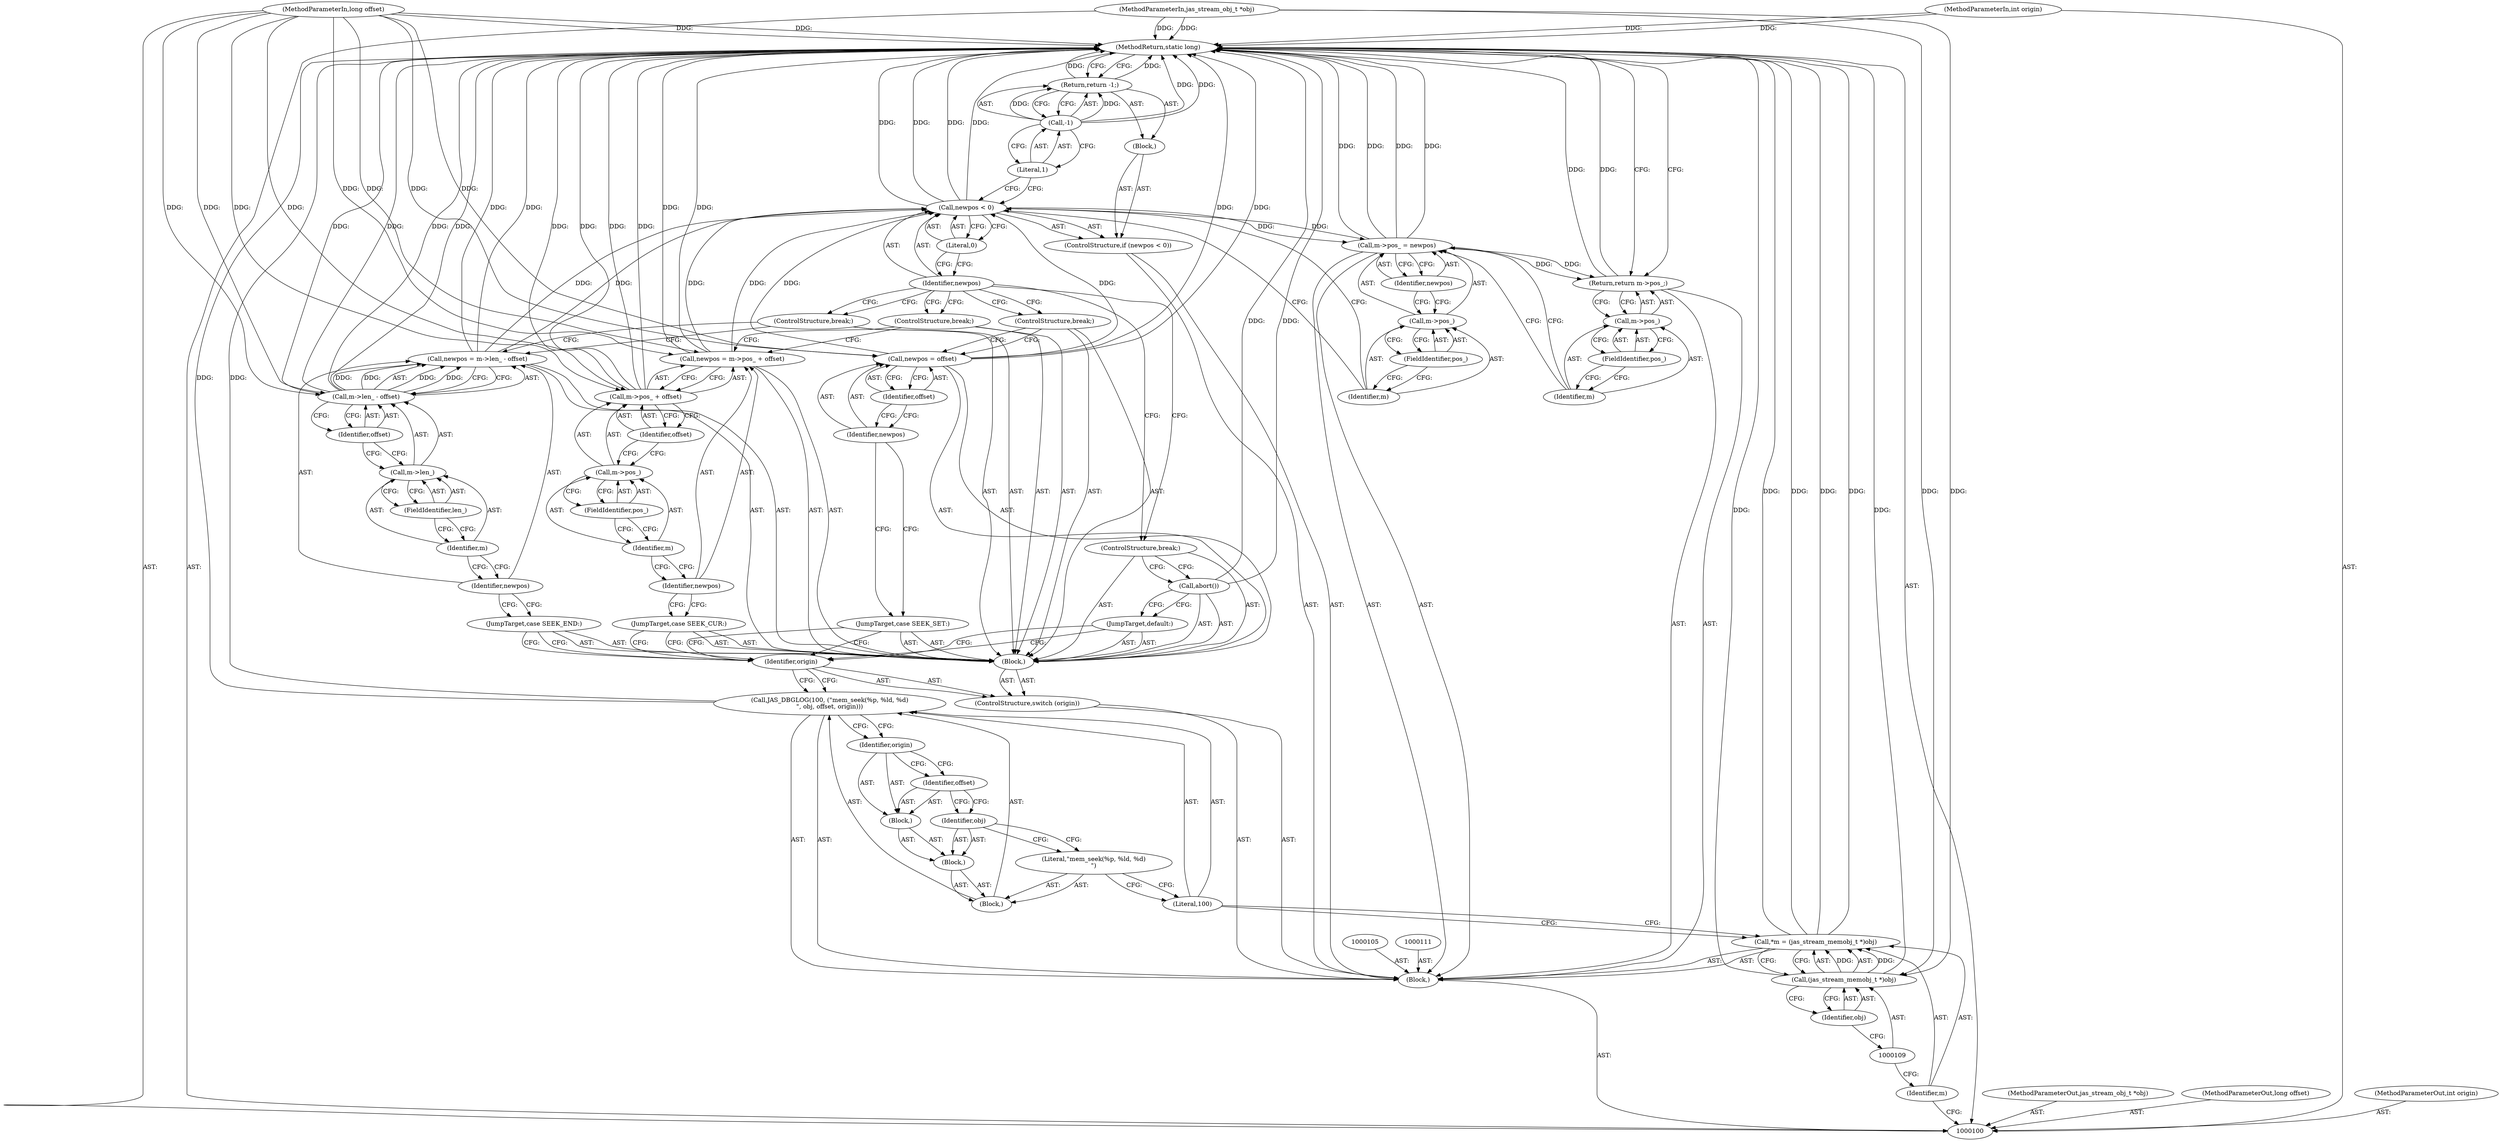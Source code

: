 digraph "0_jasper_634ce8e8a5accc0fa05dd2c20d42b4749d4b2735_6" {
"1000167" [label="(MethodReturn,static long)"];
"1000101" [label="(MethodParameterIn,jas_stream_obj_t *obj)"];
"1000220" [label="(MethodParameterOut,jas_stream_obj_t *obj)"];
"1000102" [label="(MethodParameterIn,long offset)"];
"1000221" [label="(MethodParameterOut,long offset)"];
"1000103" [label="(MethodParameterIn,int origin)"];
"1000222" [label="(MethodParameterOut,int origin)"];
"1000128" [label="(ControlStructure,break;)"];
"1000129" [label="(JumpTarget,case SEEK_END:)"];
"1000132" [label="(Call,m->len_ - offset)"];
"1000133" [label="(Call,m->len_)"];
"1000134" [label="(Identifier,m)"];
"1000135" [label="(FieldIdentifier,len_)"];
"1000130" [label="(Call,newpos = m->len_ - offset)"];
"1000131" [label="(Identifier,newpos)"];
"1000136" [label="(Identifier,offset)"];
"1000137" [label="(ControlStructure,break;)"];
"1000138" [label="(JumpTarget,case SEEK_CUR:)"];
"1000141" [label="(Call,m->pos_ + offset)"];
"1000142" [label="(Call,m->pos_)"];
"1000143" [label="(Identifier,m)"];
"1000144" [label="(FieldIdentifier,pos_)"];
"1000139" [label="(Call,newpos = m->pos_ + offset)"];
"1000140" [label="(Identifier,newpos)"];
"1000145" [label="(Identifier,offset)"];
"1000146" [label="(ControlStructure,break;)"];
"1000147" [label="(JumpTarget,default:)"];
"1000148" [label="(Call,abort())"];
"1000149" [label="(ControlStructure,break;)"];
"1000104" [label="(Block,)"];
"1000150" [label="(ControlStructure,if (newpos < 0))"];
"1000153" [label="(Literal,0)"];
"1000154" [label="(Block,)"];
"1000151" [label="(Call,newpos < 0)"];
"1000152" [label="(Identifier,newpos)"];
"1000157" [label="(Literal,1)"];
"1000155" [label="(Return,return -1;)"];
"1000156" [label="(Call,-1)"];
"1000158" [label="(Call,m->pos_ = newpos)"];
"1000159" [label="(Call,m->pos_)"];
"1000160" [label="(Identifier,m)"];
"1000162" [label="(Identifier,newpos)"];
"1000161" [label="(FieldIdentifier,pos_)"];
"1000163" [label="(Return,return m->pos_;)"];
"1000166" [label="(FieldIdentifier,pos_)"];
"1000164" [label="(Call,m->pos_)"];
"1000165" [label="(Identifier,m)"];
"1000106" [label="(Call,*m = (jas_stream_memobj_t *)obj)"];
"1000107" [label="(Identifier,m)"];
"1000108" [label="(Call,(jas_stream_memobj_t *)obj)"];
"1000110" [label="(Identifier,obj)"];
"1000113" [label="(Literal,100)"];
"1000114" [label="(Block,)"];
"1000115" [label="(Literal,\"mem_seek(%p, %ld, %d)\n\")"];
"1000112" [label="(Call,JAS_DBGLOG(100, (\"mem_seek(%p, %ld, %d)\n\", obj, offset, origin)))"];
"1000116" [label="(Block,)"];
"1000117" [label="(Identifier,obj)"];
"1000118" [label="(Block,)"];
"1000119" [label="(Identifier,offset)"];
"1000120" [label="(Identifier,origin)"];
"1000122" [label="(Identifier,origin)"];
"1000123" [label="(Block,)"];
"1000121" [label="(ControlStructure,switch (origin))"];
"1000124" [label="(JumpTarget,case SEEK_SET:)"];
"1000127" [label="(Identifier,offset)"];
"1000125" [label="(Call,newpos = offset)"];
"1000126" [label="(Identifier,newpos)"];
"1000167" -> "1000100"  [label="AST: "];
"1000167" -> "1000155"  [label="CFG: "];
"1000167" -> "1000163"  [label="CFG: "];
"1000155" -> "1000167"  [label="DDG: "];
"1000163" -> "1000167"  [label="DDG: "];
"1000158" -> "1000167"  [label="DDG: "];
"1000158" -> "1000167"  [label="DDG: "];
"1000141" -> "1000167"  [label="DDG: "];
"1000141" -> "1000167"  [label="DDG: "];
"1000106" -> "1000167"  [label="DDG: "];
"1000106" -> "1000167"  [label="DDG: "];
"1000151" -> "1000167"  [label="DDG: "];
"1000151" -> "1000167"  [label="DDG: "];
"1000148" -> "1000167"  [label="DDG: "];
"1000125" -> "1000167"  [label="DDG: "];
"1000156" -> "1000167"  [label="DDG: "];
"1000130" -> "1000167"  [label="DDG: "];
"1000139" -> "1000167"  [label="DDG: "];
"1000103" -> "1000167"  [label="DDG: "];
"1000132" -> "1000167"  [label="DDG: "];
"1000132" -> "1000167"  [label="DDG: "];
"1000102" -> "1000167"  [label="DDG: "];
"1000112" -> "1000167"  [label="DDG: "];
"1000101" -> "1000167"  [label="DDG: "];
"1000108" -> "1000167"  [label="DDG: "];
"1000101" -> "1000100"  [label="AST: "];
"1000101" -> "1000167"  [label="DDG: "];
"1000101" -> "1000108"  [label="DDG: "];
"1000220" -> "1000100"  [label="AST: "];
"1000102" -> "1000100"  [label="AST: "];
"1000102" -> "1000167"  [label="DDG: "];
"1000102" -> "1000125"  [label="DDG: "];
"1000102" -> "1000132"  [label="DDG: "];
"1000102" -> "1000139"  [label="DDG: "];
"1000102" -> "1000141"  [label="DDG: "];
"1000221" -> "1000100"  [label="AST: "];
"1000103" -> "1000100"  [label="AST: "];
"1000103" -> "1000167"  [label="DDG: "];
"1000222" -> "1000100"  [label="AST: "];
"1000128" -> "1000123"  [label="AST: "];
"1000128" -> "1000125"  [label="CFG: "];
"1000152" -> "1000128"  [label="CFG: "];
"1000129" -> "1000123"  [label="AST: "];
"1000129" -> "1000122"  [label="CFG: "];
"1000131" -> "1000129"  [label="CFG: "];
"1000132" -> "1000130"  [label="AST: "];
"1000132" -> "1000136"  [label="CFG: "];
"1000133" -> "1000132"  [label="AST: "];
"1000136" -> "1000132"  [label="AST: "];
"1000130" -> "1000132"  [label="CFG: "];
"1000132" -> "1000167"  [label="DDG: "];
"1000132" -> "1000167"  [label="DDG: "];
"1000132" -> "1000130"  [label="DDG: "];
"1000132" -> "1000130"  [label="DDG: "];
"1000102" -> "1000132"  [label="DDG: "];
"1000133" -> "1000132"  [label="AST: "];
"1000133" -> "1000135"  [label="CFG: "];
"1000134" -> "1000133"  [label="AST: "];
"1000135" -> "1000133"  [label="AST: "];
"1000136" -> "1000133"  [label="CFG: "];
"1000134" -> "1000133"  [label="AST: "];
"1000134" -> "1000131"  [label="CFG: "];
"1000135" -> "1000134"  [label="CFG: "];
"1000135" -> "1000133"  [label="AST: "];
"1000135" -> "1000134"  [label="CFG: "];
"1000133" -> "1000135"  [label="CFG: "];
"1000130" -> "1000123"  [label="AST: "];
"1000130" -> "1000132"  [label="CFG: "];
"1000131" -> "1000130"  [label="AST: "];
"1000132" -> "1000130"  [label="AST: "];
"1000137" -> "1000130"  [label="CFG: "];
"1000130" -> "1000167"  [label="DDG: "];
"1000132" -> "1000130"  [label="DDG: "];
"1000132" -> "1000130"  [label="DDG: "];
"1000130" -> "1000151"  [label="DDG: "];
"1000131" -> "1000130"  [label="AST: "];
"1000131" -> "1000129"  [label="CFG: "];
"1000134" -> "1000131"  [label="CFG: "];
"1000136" -> "1000132"  [label="AST: "];
"1000136" -> "1000133"  [label="CFG: "];
"1000132" -> "1000136"  [label="CFG: "];
"1000137" -> "1000123"  [label="AST: "];
"1000137" -> "1000130"  [label="CFG: "];
"1000152" -> "1000137"  [label="CFG: "];
"1000138" -> "1000123"  [label="AST: "];
"1000138" -> "1000122"  [label="CFG: "];
"1000140" -> "1000138"  [label="CFG: "];
"1000141" -> "1000139"  [label="AST: "];
"1000141" -> "1000145"  [label="CFG: "];
"1000142" -> "1000141"  [label="AST: "];
"1000145" -> "1000141"  [label="AST: "];
"1000139" -> "1000141"  [label="CFG: "];
"1000141" -> "1000167"  [label="DDG: "];
"1000141" -> "1000167"  [label="DDG: "];
"1000102" -> "1000141"  [label="DDG: "];
"1000142" -> "1000141"  [label="AST: "];
"1000142" -> "1000144"  [label="CFG: "];
"1000143" -> "1000142"  [label="AST: "];
"1000144" -> "1000142"  [label="AST: "];
"1000145" -> "1000142"  [label="CFG: "];
"1000143" -> "1000142"  [label="AST: "];
"1000143" -> "1000140"  [label="CFG: "];
"1000144" -> "1000143"  [label="CFG: "];
"1000144" -> "1000142"  [label="AST: "];
"1000144" -> "1000143"  [label="CFG: "];
"1000142" -> "1000144"  [label="CFG: "];
"1000139" -> "1000123"  [label="AST: "];
"1000139" -> "1000141"  [label="CFG: "];
"1000140" -> "1000139"  [label="AST: "];
"1000141" -> "1000139"  [label="AST: "];
"1000146" -> "1000139"  [label="CFG: "];
"1000139" -> "1000167"  [label="DDG: "];
"1000102" -> "1000139"  [label="DDG: "];
"1000139" -> "1000151"  [label="DDG: "];
"1000140" -> "1000139"  [label="AST: "];
"1000140" -> "1000138"  [label="CFG: "];
"1000143" -> "1000140"  [label="CFG: "];
"1000145" -> "1000141"  [label="AST: "];
"1000145" -> "1000142"  [label="CFG: "];
"1000141" -> "1000145"  [label="CFG: "];
"1000146" -> "1000123"  [label="AST: "];
"1000146" -> "1000139"  [label="CFG: "];
"1000152" -> "1000146"  [label="CFG: "];
"1000147" -> "1000123"  [label="AST: "];
"1000147" -> "1000122"  [label="CFG: "];
"1000148" -> "1000147"  [label="CFG: "];
"1000148" -> "1000123"  [label="AST: "];
"1000148" -> "1000147"  [label="CFG: "];
"1000149" -> "1000148"  [label="CFG: "];
"1000148" -> "1000167"  [label="DDG: "];
"1000149" -> "1000123"  [label="AST: "];
"1000149" -> "1000148"  [label="CFG: "];
"1000152" -> "1000149"  [label="CFG: "];
"1000104" -> "1000100"  [label="AST: "];
"1000105" -> "1000104"  [label="AST: "];
"1000106" -> "1000104"  [label="AST: "];
"1000111" -> "1000104"  [label="AST: "];
"1000112" -> "1000104"  [label="AST: "];
"1000121" -> "1000104"  [label="AST: "];
"1000150" -> "1000104"  [label="AST: "];
"1000158" -> "1000104"  [label="AST: "];
"1000163" -> "1000104"  [label="AST: "];
"1000150" -> "1000104"  [label="AST: "];
"1000151" -> "1000150"  [label="AST: "];
"1000154" -> "1000150"  [label="AST: "];
"1000153" -> "1000151"  [label="AST: "];
"1000153" -> "1000152"  [label="CFG: "];
"1000151" -> "1000153"  [label="CFG: "];
"1000154" -> "1000150"  [label="AST: "];
"1000155" -> "1000154"  [label="AST: "];
"1000151" -> "1000150"  [label="AST: "];
"1000151" -> "1000153"  [label="CFG: "];
"1000152" -> "1000151"  [label="AST: "];
"1000153" -> "1000151"  [label="AST: "];
"1000157" -> "1000151"  [label="CFG: "];
"1000160" -> "1000151"  [label="CFG: "];
"1000151" -> "1000167"  [label="DDG: "];
"1000151" -> "1000167"  [label="DDG: "];
"1000125" -> "1000151"  [label="DDG: "];
"1000139" -> "1000151"  [label="DDG: "];
"1000130" -> "1000151"  [label="DDG: "];
"1000151" -> "1000158"  [label="DDG: "];
"1000152" -> "1000151"  [label="AST: "];
"1000152" -> "1000128"  [label="CFG: "];
"1000152" -> "1000137"  [label="CFG: "];
"1000152" -> "1000146"  [label="CFG: "];
"1000152" -> "1000149"  [label="CFG: "];
"1000153" -> "1000152"  [label="CFG: "];
"1000157" -> "1000156"  [label="AST: "];
"1000157" -> "1000151"  [label="CFG: "];
"1000156" -> "1000157"  [label="CFG: "];
"1000155" -> "1000154"  [label="AST: "];
"1000155" -> "1000156"  [label="CFG: "];
"1000156" -> "1000155"  [label="AST: "];
"1000167" -> "1000155"  [label="CFG: "];
"1000155" -> "1000167"  [label="DDG: "];
"1000156" -> "1000155"  [label="DDG: "];
"1000156" -> "1000155"  [label="AST: "];
"1000156" -> "1000157"  [label="CFG: "];
"1000157" -> "1000156"  [label="AST: "];
"1000155" -> "1000156"  [label="CFG: "];
"1000156" -> "1000167"  [label="DDG: "];
"1000156" -> "1000155"  [label="DDG: "];
"1000158" -> "1000104"  [label="AST: "];
"1000158" -> "1000162"  [label="CFG: "];
"1000159" -> "1000158"  [label="AST: "];
"1000162" -> "1000158"  [label="AST: "];
"1000165" -> "1000158"  [label="CFG: "];
"1000158" -> "1000167"  [label="DDG: "];
"1000158" -> "1000167"  [label="DDG: "];
"1000151" -> "1000158"  [label="DDG: "];
"1000158" -> "1000163"  [label="DDG: "];
"1000159" -> "1000158"  [label="AST: "];
"1000159" -> "1000161"  [label="CFG: "];
"1000160" -> "1000159"  [label="AST: "];
"1000161" -> "1000159"  [label="AST: "];
"1000162" -> "1000159"  [label="CFG: "];
"1000160" -> "1000159"  [label="AST: "];
"1000160" -> "1000151"  [label="CFG: "];
"1000161" -> "1000160"  [label="CFG: "];
"1000162" -> "1000158"  [label="AST: "];
"1000162" -> "1000159"  [label="CFG: "];
"1000158" -> "1000162"  [label="CFG: "];
"1000161" -> "1000159"  [label="AST: "];
"1000161" -> "1000160"  [label="CFG: "];
"1000159" -> "1000161"  [label="CFG: "];
"1000163" -> "1000104"  [label="AST: "];
"1000163" -> "1000164"  [label="CFG: "];
"1000164" -> "1000163"  [label="AST: "];
"1000167" -> "1000163"  [label="CFG: "];
"1000163" -> "1000167"  [label="DDG: "];
"1000158" -> "1000163"  [label="DDG: "];
"1000166" -> "1000164"  [label="AST: "];
"1000166" -> "1000165"  [label="CFG: "];
"1000164" -> "1000166"  [label="CFG: "];
"1000164" -> "1000163"  [label="AST: "];
"1000164" -> "1000166"  [label="CFG: "];
"1000165" -> "1000164"  [label="AST: "];
"1000166" -> "1000164"  [label="AST: "];
"1000163" -> "1000164"  [label="CFG: "];
"1000165" -> "1000164"  [label="AST: "];
"1000165" -> "1000158"  [label="CFG: "];
"1000166" -> "1000165"  [label="CFG: "];
"1000106" -> "1000104"  [label="AST: "];
"1000106" -> "1000108"  [label="CFG: "];
"1000107" -> "1000106"  [label="AST: "];
"1000108" -> "1000106"  [label="AST: "];
"1000113" -> "1000106"  [label="CFG: "];
"1000106" -> "1000167"  [label="DDG: "];
"1000106" -> "1000167"  [label="DDG: "];
"1000108" -> "1000106"  [label="DDG: "];
"1000107" -> "1000106"  [label="AST: "];
"1000107" -> "1000100"  [label="CFG: "];
"1000109" -> "1000107"  [label="CFG: "];
"1000108" -> "1000106"  [label="AST: "];
"1000108" -> "1000110"  [label="CFG: "];
"1000109" -> "1000108"  [label="AST: "];
"1000110" -> "1000108"  [label="AST: "];
"1000106" -> "1000108"  [label="CFG: "];
"1000108" -> "1000167"  [label="DDG: "];
"1000108" -> "1000106"  [label="DDG: "];
"1000101" -> "1000108"  [label="DDG: "];
"1000110" -> "1000108"  [label="AST: "];
"1000110" -> "1000109"  [label="CFG: "];
"1000108" -> "1000110"  [label="CFG: "];
"1000113" -> "1000112"  [label="AST: "];
"1000113" -> "1000106"  [label="CFG: "];
"1000115" -> "1000113"  [label="CFG: "];
"1000114" -> "1000112"  [label="AST: "];
"1000115" -> "1000114"  [label="AST: "];
"1000116" -> "1000114"  [label="AST: "];
"1000115" -> "1000114"  [label="AST: "];
"1000115" -> "1000113"  [label="CFG: "];
"1000117" -> "1000115"  [label="CFG: "];
"1000112" -> "1000104"  [label="AST: "];
"1000112" -> "1000120"  [label="CFG: "];
"1000113" -> "1000112"  [label="AST: "];
"1000114" -> "1000112"  [label="AST: "];
"1000122" -> "1000112"  [label="CFG: "];
"1000112" -> "1000167"  [label="DDG: "];
"1000116" -> "1000114"  [label="AST: "];
"1000117" -> "1000116"  [label="AST: "];
"1000118" -> "1000116"  [label="AST: "];
"1000117" -> "1000116"  [label="AST: "];
"1000117" -> "1000115"  [label="CFG: "];
"1000119" -> "1000117"  [label="CFG: "];
"1000118" -> "1000116"  [label="AST: "];
"1000119" -> "1000118"  [label="AST: "];
"1000120" -> "1000118"  [label="AST: "];
"1000119" -> "1000118"  [label="AST: "];
"1000119" -> "1000117"  [label="CFG: "];
"1000120" -> "1000119"  [label="CFG: "];
"1000120" -> "1000118"  [label="AST: "];
"1000120" -> "1000119"  [label="CFG: "];
"1000112" -> "1000120"  [label="CFG: "];
"1000122" -> "1000121"  [label="AST: "];
"1000122" -> "1000112"  [label="CFG: "];
"1000124" -> "1000122"  [label="CFG: "];
"1000129" -> "1000122"  [label="CFG: "];
"1000138" -> "1000122"  [label="CFG: "];
"1000147" -> "1000122"  [label="CFG: "];
"1000123" -> "1000121"  [label="AST: "];
"1000124" -> "1000123"  [label="AST: "];
"1000125" -> "1000123"  [label="AST: "];
"1000128" -> "1000123"  [label="AST: "];
"1000129" -> "1000123"  [label="AST: "];
"1000130" -> "1000123"  [label="AST: "];
"1000137" -> "1000123"  [label="AST: "];
"1000138" -> "1000123"  [label="AST: "];
"1000139" -> "1000123"  [label="AST: "];
"1000146" -> "1000123"  [label="AST: "];
"1000147" -> "1000123"  [label="AST: "];
"1000148" -> "1000123"  [label="AST: "];
"1000149" -> "1000123"  [label="AST: "];
"1000121" -> "1000104"  [label="AST: "];
"1000122" -> "1000121"  [label="AST: "];
"1000123" -> "1000121"  [label="AST: "];
"1000124" -> "1000123"  [label="AST: "];
"1000124" -> "1000122"  [label="CFG: "];
"1000126" -> "1000124"  [label="CFG: "];
"1000127" -> "1000125"  [label="AST: "];
"1000127" -> "1000126"  [label="CFG: "];
"1000125" -> "1000127"  [label="CFG: "];
"1000125" -> "1000123"  [label="AST: "];
"1000125" -> "1000127"  [label="CFG: "];
"1000126" -> "1000125"  [label="AST: "];
"1000127" -> "1000125"  [label="AST: "];
"1000128" -> "1000125"  [label="CFG: "];
"1000125" -> "1000167"  [label="DDG: "];
"1000102" -> "1000125"  [label="DDG: "];
"1000125" -> "1000151"  [label="DDG: "];
"1000126" -> "1000125"  [label="AST: "];
"1000126" -> "1000124"  [label="CFG: "];
"1000127" -> "1000126"  [label="CFG: "];
}
